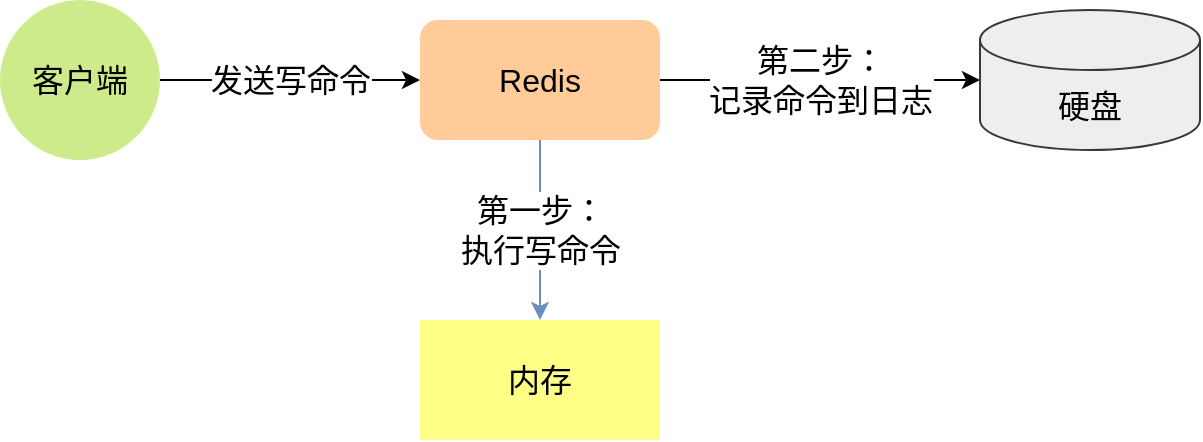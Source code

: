 <mxfile version="14.6.11" type="github">
  <diagram id="EgMsudFtV4niVU-k6e15" name="第 1 页">
    <mxGraphModel dx="946" dy="558" grid="1" gridSize="10" guides="1" tooltips="1" connect="1" arrows="1" fold="1" page="1" pageScale="1" pageWidth="827" pageHeight="1169" math="0" shadow="0">
      <root>
        <mxCell id="0" />
        <mxCell id="1" parent="0" />
        <mxCell id="l94Sj3DQFPUhyfKy8eer-7" value="第一步：&lt;br&gt;执行写命令" style="edgeStyle=orthogonalEdgeStyle;rounded=0;orthogonalLoop=1;jettySize=auto;html=1;fontSize=16;fillColor=#dae8fc;strokeColor=#6c8ebf;" edge="1" parent="1" source="l94Sj3DQFPUhyfKy8eer-1" target="l94Sj3DQFPUhyfKy8eer-6">
          <mxGeometry relative="1" as="geometry" />
        </mxCell>
        <mxCell id="l94Sj3DQFPUhyfKy8eer-10" value="第二步：&lt;br&gt;记录命令到日志" style="edgeStyle=orthogonalEdgeStyle;rounded=0;orthogonalLoop=1;jettySize=auto;html=1;fontSize=16;" edge="1" parent="1" source="l94Sj3DQFPUhyfKy8eer-1" target="l94Sj3DQFPUhyfKy8eer-9">
          <mxGeometry relative="1" as="geometry" />
        </mxCell>
        <mxCell id="l94Sj3DQFPUhyfKy8eer-1" value="Redis" style="rounded=1;whiteSpace=wrap;html=1;fontSize=16;fillColor=#ffcc99;strokeColor=none;" vertex="1" parent="1">
          <mxGeometry x="330" y="130" width="120" height="60" as="geometry" />
        </mxCell>
        <mxCell id="l94Sj3DQFPUhyfKy8eer-3" value="发送写命令" style="edgeStyle=orthogonalEdgeStyle;rounded=0;orthogonalLoop=1;jettySize=auto;html=1;fontSize=16;" edge="1" parent="1" source="l94Sj3DQFPUhyfKy8eer-2" target="l94Sj3DQFPUhyfKy8eer-1">
          <mxGeometry relative="1" as="geometry" />
        </mxCell>
        <mxCell id="l94Sj3DQFPUhyfKy8eer-2" value="客户端" style="ellipse;whiteSpace=wrap;html=1;aspect=fixed;fontSize=16;fillColor=#cdeb8b;strokeColor=none;" vertex="1" parent="1">
          <mxGeometry x="120" y="120" width="80" height="80" as="geometry" />
        </mxCell>
        <mxCell id="l94Sj3DQFPUhyfKy8eer-6" value="内存" style="rounded=0;whiteSpace=wrap;html=1;fontSize=16;fillColor=#ffff88;strokeColor=none;" vertex="1" parent="1">
          <mxGeometry x="330" y="280" width="120" height="60" as="geometry" />
        </mxCell>
        <mxCell id="l94Sj3DQFPUhyfKy8eer-9" value="硬盘" style="shape=cylinder3;whiteSpace=wrap;html=1;boundedLbl=1;backgroundOutline=1;size=15;fontSize=16;fillColor=#eeeeee;strokeColor=#36393d;" vertex="1" parent="1">
          <mxGeometry x="610" y="125" width="110" height="70" as="geometry" />
        </mxCell>
      </root>
    </mxGraphModel>
  </diagram>
</mxfile>
